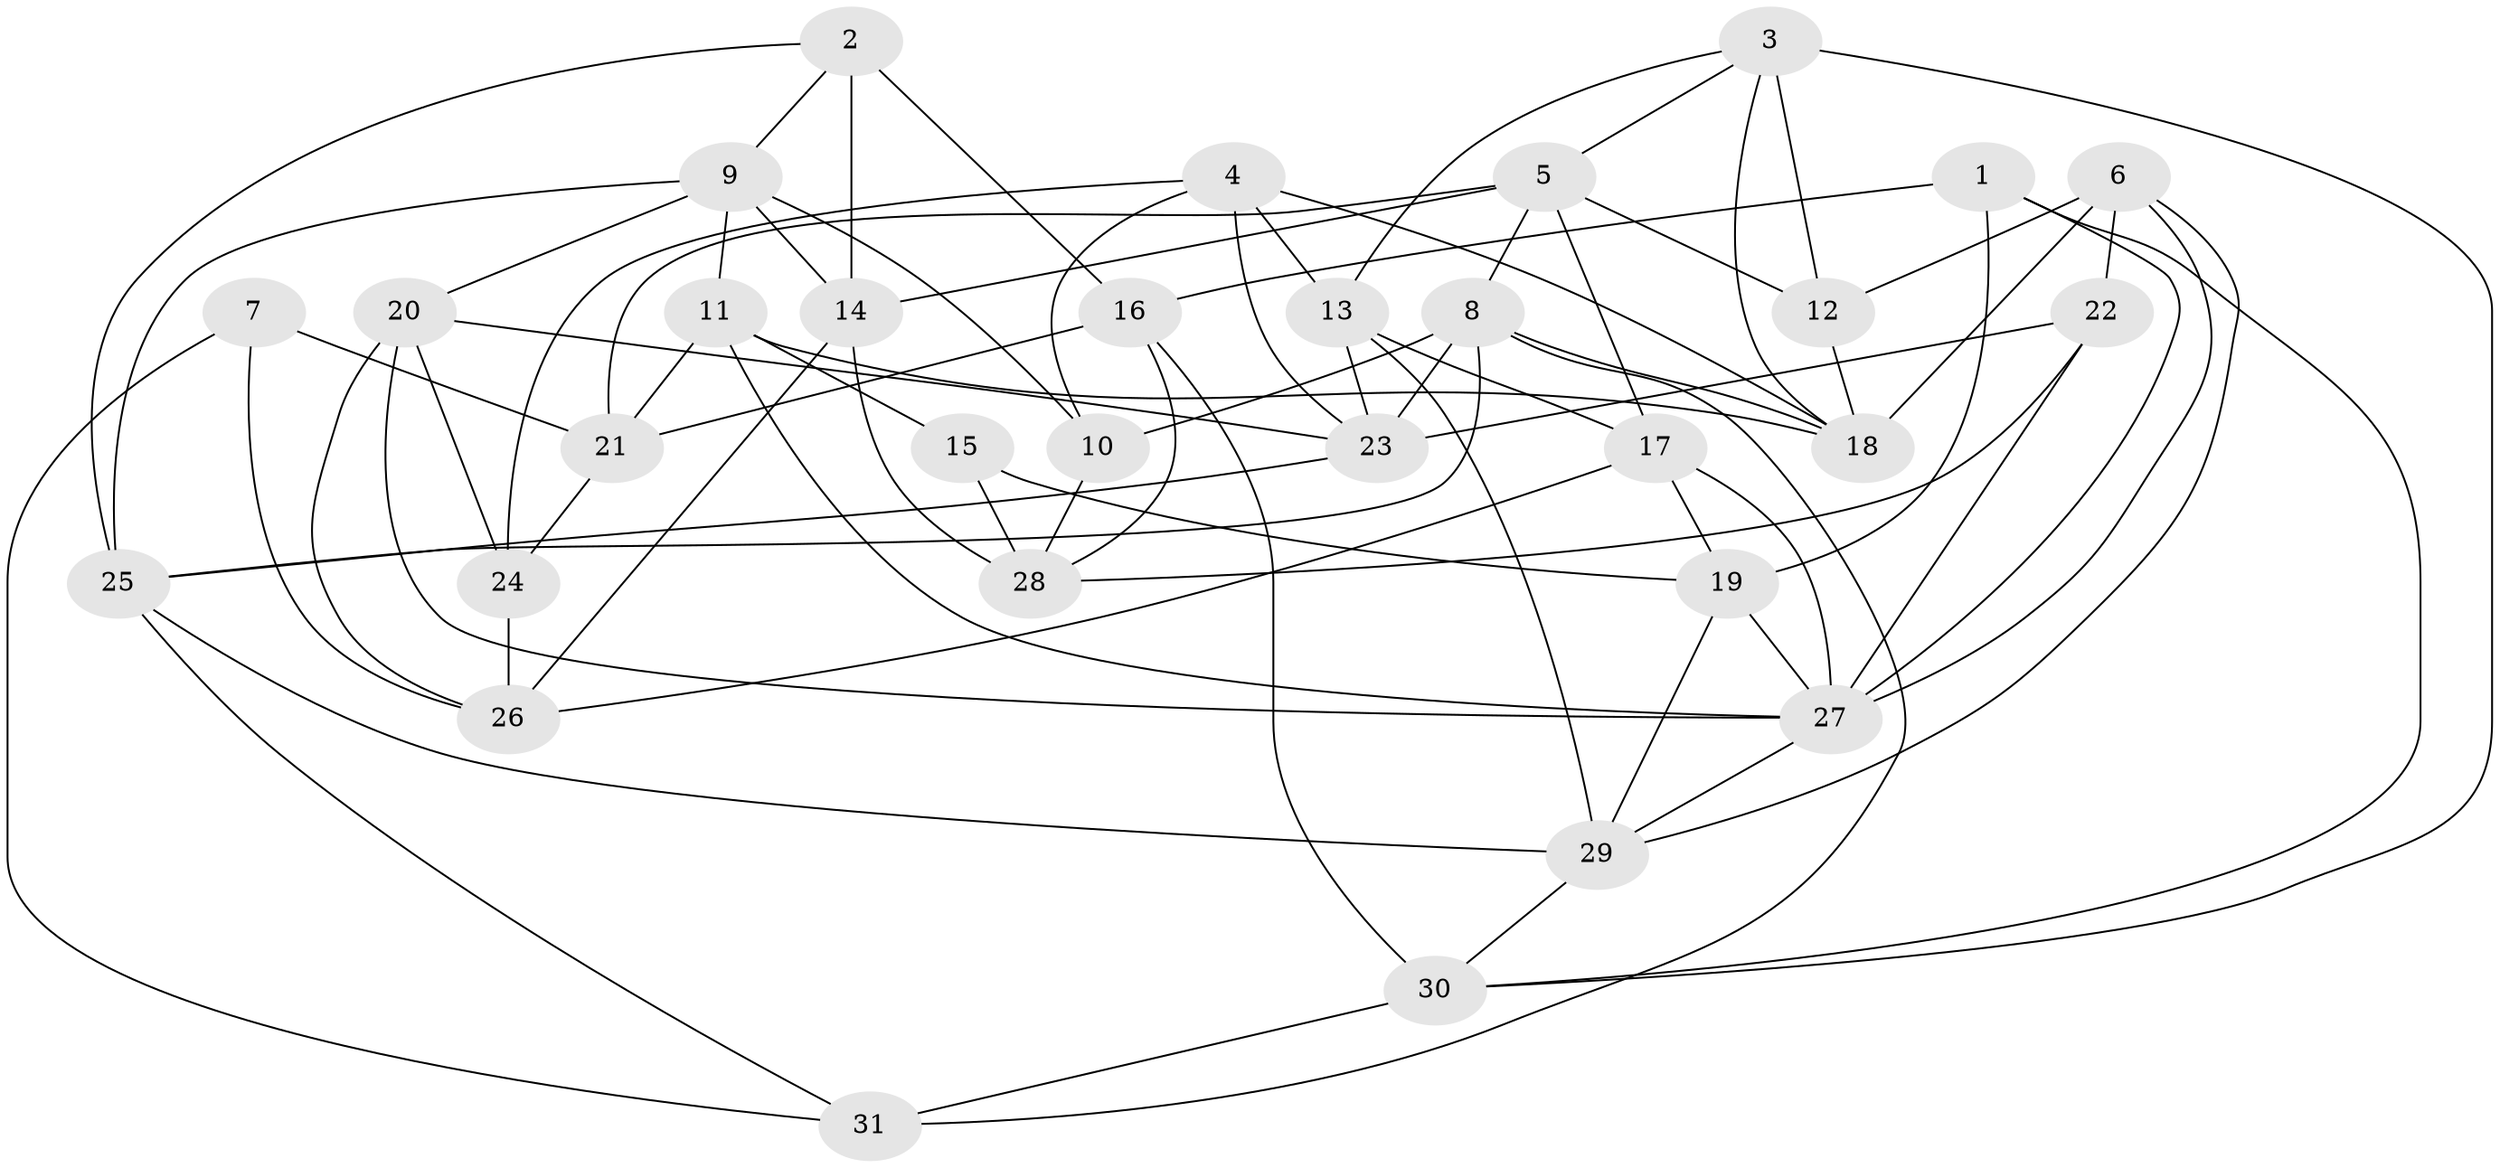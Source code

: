 // original degree distribution, {4: 1.0}
// Generated by graph-tools (version 1.1) at 2025/03/03/09/25 03:03:03]
// undirected, 31 vertices, 77 edges
graph export_dot {
graph [start="1"]
  node [color=gray90,style=filled];
  1;
  2;
  3;
  4;
  5;
  6;
  7;
  8;
  9;
  10;
  11;
  12;
  13;
  14;
  15;
  16;
  17;
  18;
  19;
  20;
  21;
  22;
  23;
  24;
  25;
  26;
  27;
  28;
  29;
  30;
  31;
  1 -- 16 [weight=1.0];
  1 -- 19 [weight=1.0];
  1 -- 27 [weight=1.0];
  1 -- 30 [weight=1.0];
  2 -- 9 [weight=1.0];
  2 -- 14 [weight=2.0];
  2 -- 16 [weight=2.0];
  2 -- 25 [weight=1.0];
  3 -- 5 [weight=1.0];
  3 -- 12 [weight=2.0];
  3 -- 13 [weight=1.0];
  3 -- 18 [weight=1.0];
  3 -- 30 [weight=1.0];
  4 -- 10 [weight=1.0];
  4 -- 13 [weight=1.0];
  4 -- 18 [weight=1.0];
  4 -- 23 [weight=1.0];
  4 -- 24 [weight=2.0];
  5 -- 8 [weight=1.0];
  5 -- 12 [weight=1.0];
  5 -- 14 [weight=1.0];
  5 -- 17 [weight=1.0];
  5 -- 21 [weight=1.0];
  6 -- 12 [weight=2.0];
  6 -- 18 [weight=1.0];
  6 -- 22 [weight=1.0];
  6 -- 27 [weight=1.0];
  6 -- 29 [weight=1.0];
  7 -- 21 [weight=1.0];
  7 -- 26 [weight=1.0];
  7 -- 31 [weight=2.0];
  8 -- 10 [weight=1.0];
  8 -- 18 [weight=1.0];
  8 -- 23 [weight=1.0];
  8 -- 25 [weight=1.0];
  8 -- 31 [weight=1.0];
  9 -- 10 [weight=1.0];
  9 -- 11 [weight=1.0];
  9 -- 14 [weight=1.0];
  9 -- 20 [weight=1.0];
  9 -- 25 [weight=1.0];
  10 -- 28 [weight=1.0];
  11 -- 15 [weight=1.0];
  11 -- 18 [weight=1.0];
  11 -- 21 [weight=2.0];
  11 -- 27 [weight=1.0];
  12 -- 18 [weight=1.0];
  13 -- 17 [weight=1.0];
  13 -- 23 [weight=2.0];
  13 -- 29 [weight=1.0];
  14 -- 26 [weight=1.0];
  14 -- 28 [weight=1.0];
  15 -- 19 [weight=1.0];
  15 -- 28 [weight=2.0];
  16 -- 21 [weight=1.0];
  16 -- 28 [weight=1.0];
  16 -- 30 [weight=1.0];
  17 -- 19 [weight=2.0];
  17 -- 26 [weight=1.0];
  17 -- 27 [weight=1.0];
  19 -- 27 [weight=1.0];
  19 -- 29 [weight=1.0];
  20 -- 23 [weight=2.0];
  20 -- 24 [weight=1.0];
  20 -- 26 [weight=1.0];
  20 -- 27 [weight=1.0];
  21 -- 24 [weight=1.0];
  22 -- 23 [weight=1.0];
  22 -- 27 [weight=1.0];
  22 -- 28 [weight=1.0];
  23 -- 25 [weight=1.0];
  24 -- 26 [weight=2.0];
  25 -- 29 [weight=1.0];
  25 -- 31 [weight=1.0];
  27 -- 29 [weight=1.0];
  29 -- 30 [weight=1.0];
  30 -- 31 [weight=2.0];
}
